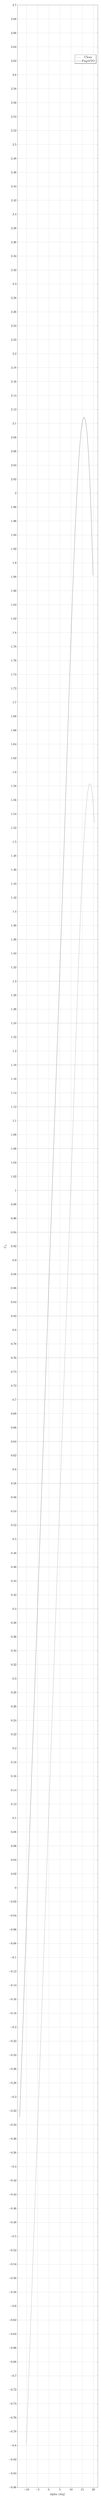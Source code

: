 %CL alpha Wing High Lift
\begin{tikzpicture}

\begin{axis}[
width=0.9\textwidth,
height=0.5\textheight,
scaled ticks=false, tick label style={/pgf/number format/fixed},
xmin=-14.0,
xmax=22,
xlabel={alpha ($\deg$)},
xmajorgrids,
ymin=-0.86,
ymax=2.7,
ylabel={C\textsubscript{L}},
ymajorgrids,
legend entries = {Clean\\Flap@TO\\}
]

\addplot [
color=black,
densely dashed
]
table[row sep=crcr]{
-10.0	-0.799\\
-9.219	-0.729\\
-8.438	-0.658\\
-7.657	-0.587\\
-6.876	-0.516\\
-6.095	-0.446\\
-5.314	-0.375\\
-4.534	-0.304\\
-3.753	-0.234\\
-2.972	-0.163\\
-2.191	-0.092\\
-1.41	-0.021\\
-0.629	0.049\\
0.152	0.12\\
0.933	0.191\\
1.714	0.262\\
2.495	0.332\\
3.276	0.403\\
4.057	0.474\\
4.838	0.545\\
5.619	0.615\\
6.399	0.686\\
7.18	0.757\\
7.961	0.827\\
8.742	0.898\\
9.523	0.969\\
10.304	1.041\\
11.085	1.114\\
11.866	1.188\\
12.647	1.261\\
13.428	1.33\\
14.209	1.395\\
14.99	1.452\\
15.771	1.502\\
16.552	1.541\\
17.332	1.569\\
18.113	1.583\\
18.894	1.582\\
19.675	1.564\\
20.456	1.527\\
};

\addplot [
color=black,
solid
]
table[row sep=crcr]{
-13.0	-0.329\\
-12.33	-0.268\\
-11.66	-0.207\\
-10.991	-0.145\\
-10.321	-0.084\\
-9.651	-0.023\\
-8.981	0.038\\
-8.312	0.099\\
-7.642	0.161\\
-6.972	0.222\\
-6.302	0.283\\
-5.633	0.344\\
-4.963	0.405\\
-4.293	0.467\\
-3.623	0.528\\
-2.954	0.589\\
-2.284	0.65\\
-1.614	0.712\\
-0.944	0.773\\
-0.275	0.834\\
0.395	0.895\\
1.065	0.956\\
1.735	1.018\\
2.404	1.079\\
3.074	1.14\\
3.744	1.201\\
4.414	1.262\\
5.083	1.324\\
5.753	1.385\\
6.423	1.449\\
7.093	1.514\\
7.763	1.58\\
8.432	1.646\\
9.102	1.711\\
9.772	1.774\\
10.442	1.835\\
11.111	1.891\\
11.781	1.944\\
12.451	1.99\\
13.121	2.03\\
13.79	2.063\\
14.46	2.088\\
15.13	2.104\\
15.8	2.109\\
16.469	2.104\\
17.139	2.087\\
17.809	2.057\\
18.479	2.014\\
19.148	1.956\\
19.818	1.882\\
};
\end{axis}
\end{tikzpicture}%
